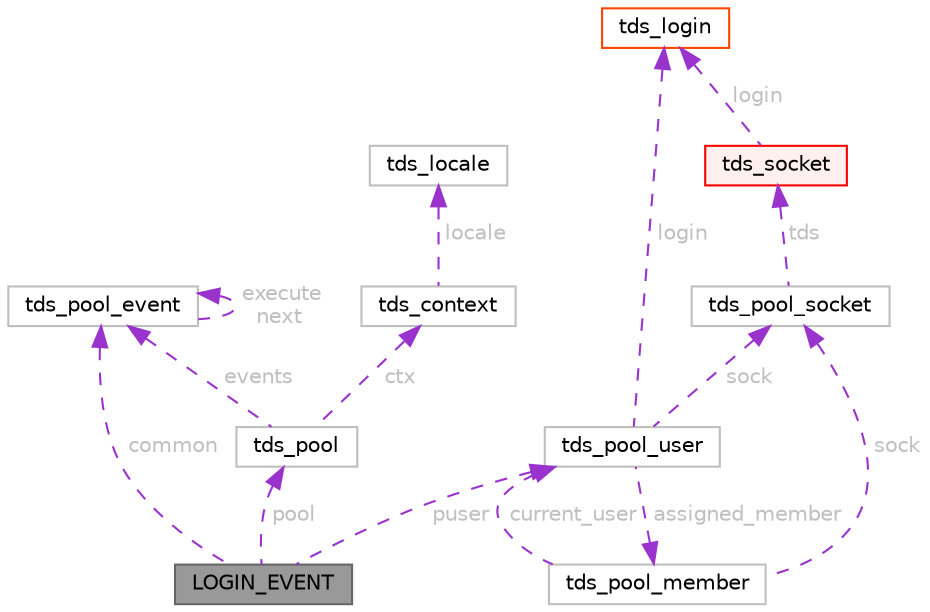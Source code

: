 digraph "LOGIN_EVENT"
{
 // LATEX_PDF_SIZE
  bgcolor="transparent";
  edge [fontname=Helvetica,fontsize=10,labelfontname=Helvetica,labelfontsize=10];
  node [fontname=Helvetica,fontsize=10,shape=box,height=0.2,width=0.4];
  Node1 [id="Node000001",label="LOGIN_EVENT",height=0.2,width=0.4,color="gray40", fillcolor="grey60", style="filled", fontcolor="black",tooltip=" "];
  Node2 -> Node1 [id="edge1_Node000001_Node000002",dir="back",color="darkorchid3",style="dashed",tooltip=" ",label=" common",fontcolor="grey" ];
  Node2 [id="Node000002",label="tds_pool_event",height=0.2,width=0.4,color="grey75", fillcolor="white", style="filled",URL="$a00714.html",tooltip=" "];
  Node2 -> Node2 [id="edge2_Node000002_Node000002",dir="back",color="darkorchid3",style="dashed",tooltip=" ",label=" execute\nnext",fontcolor="grey" ];
  Node3 -> Node1 [id="edge3_Node000001_Node000003",dir="back",color="darkorchid3",style="dashed",tooltip=" ",label=" pool",fontcolor="grey" ];
  Node3 [id="Node000003",label="tds_pool",height=0.2,width=0.4,color="grey75", fillcolor="white", style="filled",URL="$a00730.html",tooltip=" "];
  Node2 -> Node3 [id="edge4_Node000003_Node000002",dir="back",color="darkorchid3",style="dashed",tooltip=" ",label=" events",fontcolor="grey" ];
  Node4 -> Node3 [id="edge5_Node000003_Node000004",dir="back",color="darkorchid3",style="dashed",tooltip=" ",label=" ctx",fontcolor="grey" ];
  Node4 [id="Node000004",label="tds_context",height=0.2,width=0.4,color="grey75", fillcolor="white", style="filled",URL="$a01290.html",tooltip=" "];
  Node5 -> Node4 [id="edge6_Node000004_Node000005",dir="back",color="darkorchid3",style="dashed",tooltip=" ",label=" locale",fontcolor="grey" ];
  Node5 [id="Node000005",label="tds_locale",height=0.2,width=0.4,color="grey75", fillcolor="white", style="filled",URL="$a01226.html",tooltip=" "];
  Node6 -> Node1 [id="edge7_Node000001_Node000006",dir="back",color="darkorchid3",style="dashed",tooltip=" ",label=" puser",fontcolor="grey" ];
  Node6 [id="Node000006",label="tds_pool_user",height=0.2,width=0.4,color="grey75", fillcolor="white", style="filled",URL="$a00722.html",tooltip=" "];
  Node7 -> Node6 [id="edge8_Node000006_Node000007",dir="back",color="darkorchid3",style="dashed",tooltip=" ",label=" sock",fontcolor="grey" ];
  Node7 [id="Node000007",label="tds_pool_socket",height=0.2,width=0.4,color="grey75", fillcolor="white", style="filled",URL="$a00718.html",tooltip=" "];
  Node8 -> Node7 [id="edge9_Node000007_Node000008",dir="back",color="darkorchid3",style="dashed",tooltip=" ",label=" tds",fontcolor="grey" ];
  Node8 [id="Node000008",label="tds_socket",height=0.2,width=0.4,color="red", fillcolor="#FFF0F0", style="filled",URL="$a01310.html",tooltip="Information for a server connection."];
  Node28 -> Node8 [id="edge10_Node000008_Node000028",dir="back",color="darkorchid3",style="dashed",tooltip=" ",label=" login",fontcolor="grey" ];
  Node28 [id="Node000028",label="tds_login",height=0.2,width=0.4,color="orangered", fillcolor="white", style="filled",URL="$a01218.html",tooltip=" "];
  Node28 -> Node6 [id="edge11_Node000006_Node000028",dir="back",color="darkorchid3",style="dashed",tooltip=" ",label=" login",fontcolor="grey" ];
  Node29 -> Node6 [id="edge12_Node000006_Node000029",dir="back",color="darkorchid3",style="dashed",tooltip=" ",label=" assigned_member",fontcolor="grey" ];
  Node29 [id="Node000029",label="tds_pool_member",height=0.2,width=0.4,color="grey75", fillcolor="white", style="filled",URL="$a00726.html",tooltip=" "];
  Node7 -> Node29 [id="edge13_Node000029_Node000007",dir="back",color="darkorchid3",style="dashed",tooltip=" ",label=" sock",fontcolor="grey" ];
  Node6 -> Node29 [id="edge14_Node000029_Node000006",dir="back",color="darkorchid3",style="dashed",tooltip=" ",label=" current_user",fontcolor="grey" ];
}
